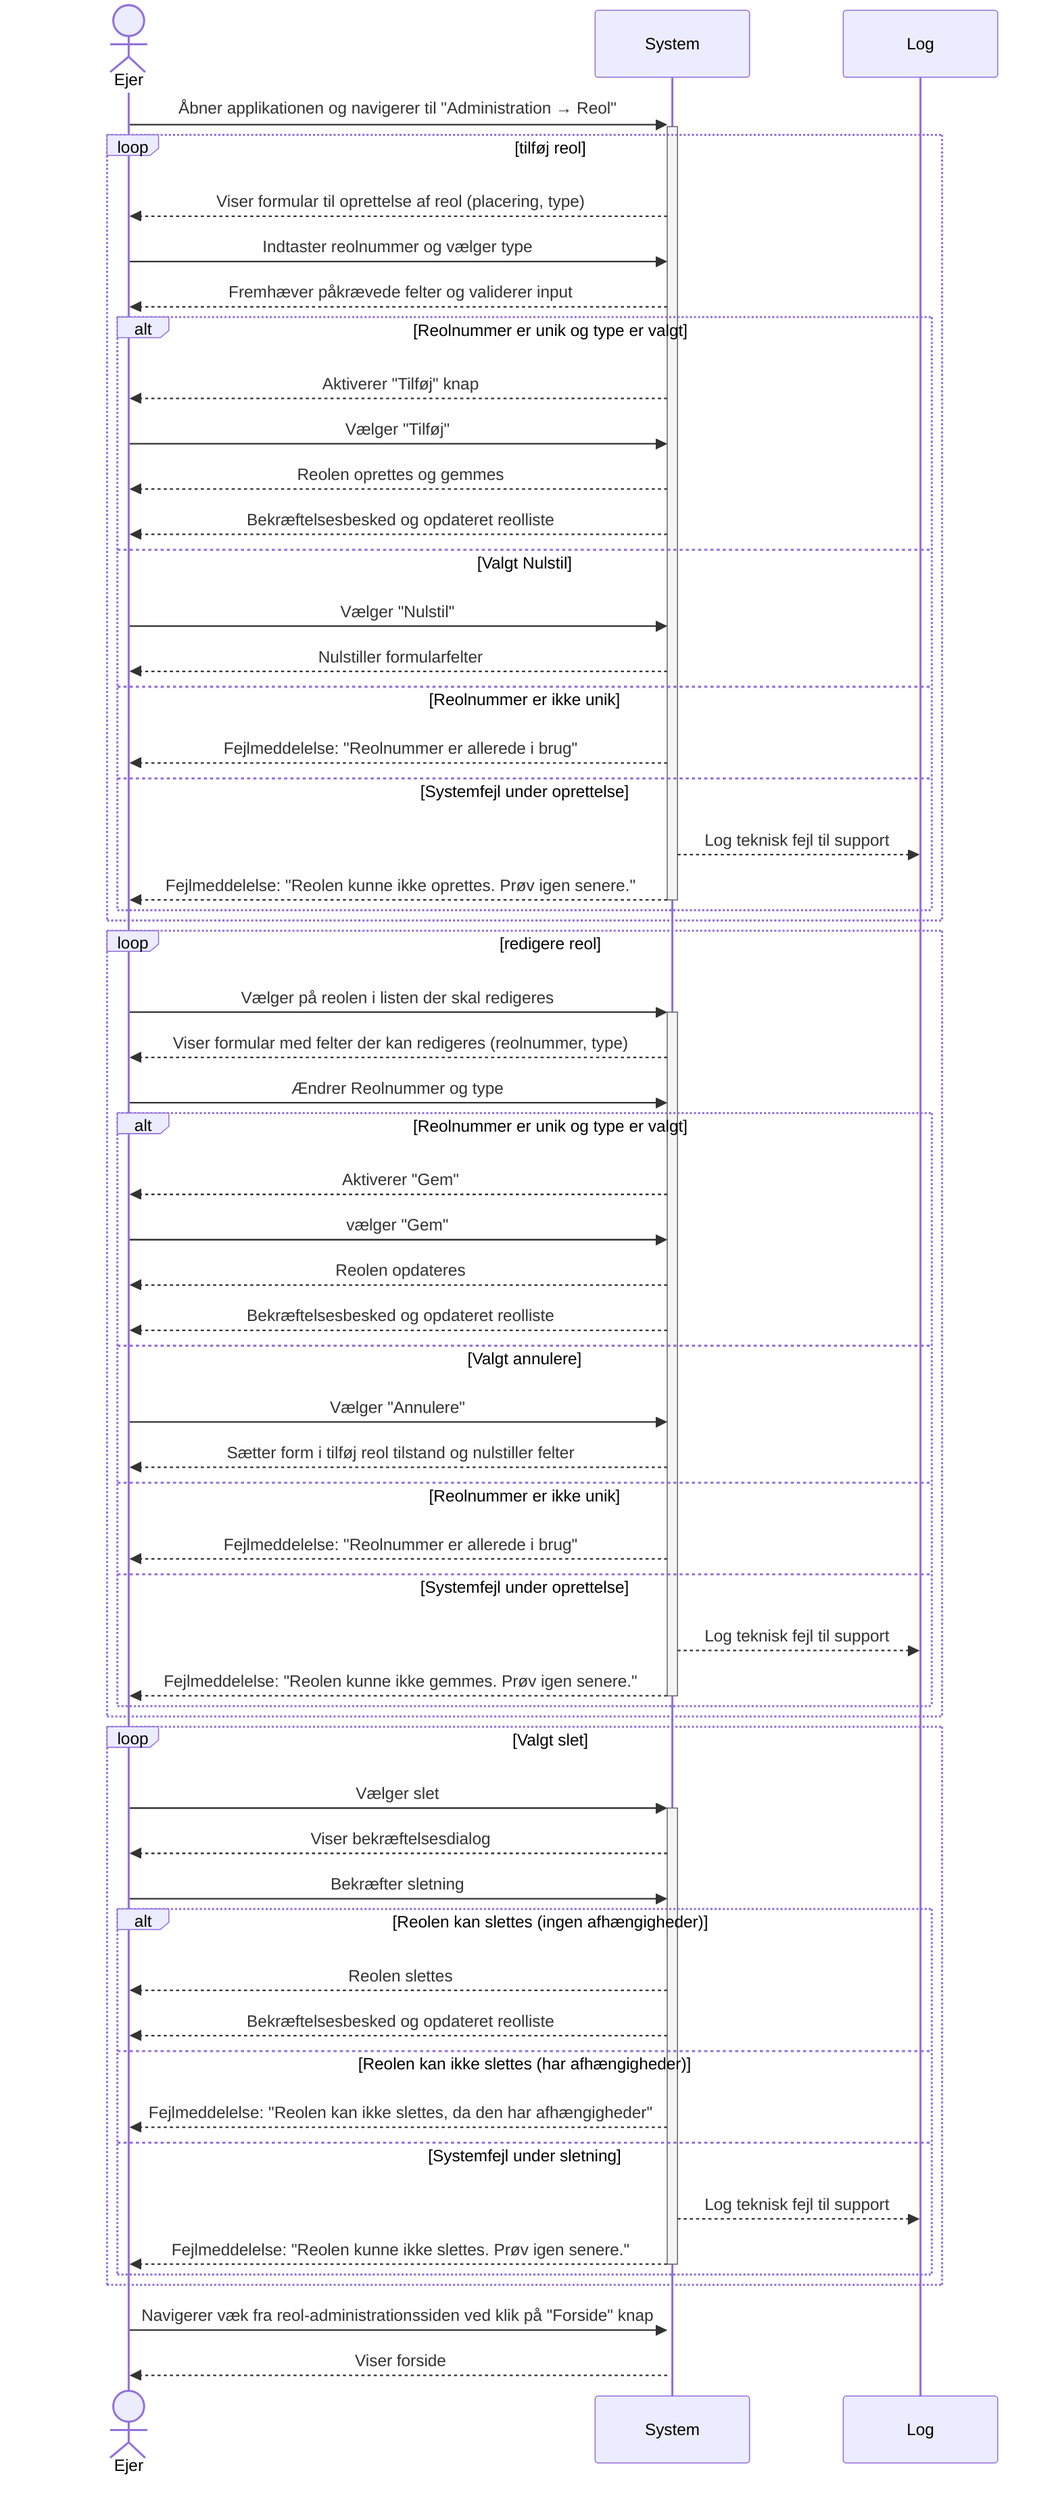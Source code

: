 ﻿sequenceDiagram
    actor Ejer
    participant System
    participant Log

    Ejer->>+System: Åbner applikationen og navigerer til "Administration → Reol"
    
    loop tilføj reol
        System-->>Ejer: Viser formular til oprettelse af reol (placering, type)

        Ejer->>System: Indtaster reolnummer og vælger type
        System-->>Ejer: Fremhæver påkrævede felter og validerer input

        alt Reolnummer er unik og type er valgt
            System-->>Ejer: Aktiverer "Tilføj" knap
            Ejer->>System: Vælger "Tilføj"
            System-->>Ejer: Reolen oprettes og gemmes
            System-->>Ejer: Bekræftelsesbesked og opdateret reolliste
        else Valgt Nulstil
            Ejer->>System: Vælger "Nulstil"
            System-->>Ejer: Nulstiller formularfelter
        else Reolnummer er ikke unik
            System-->>Ejer: Fejlmeddelelse: "Reolnummer er allerede i brug"
        else Systemfejl under oprettelse
            System-->>Log: Log teknisk fejl til support
            System-->>-Ejer: Fejlmeddelelse: "Reolen kunne ikke oprettes. Prøv igen senere."
        end
    end
    loop redigere reol
        Ejer->>+System: Vælger på reolen i listen der skal redigeres
        System-->>Ejer: Viser formular med felter der kan redigeres (reolnummer, type)
        Ejer->>System: Ændrer Reolnummer og type
        alt Reolnummer er unik og type er valgt
            System-->>Ejer: Aktiverer "Gem"
            Ejer->>System: vælger "Gem"
            System-->>Ejer: Reolen opdateres
            System-->>Ejer: Bekræftelsesbesked og opdateret reolliste
        else Valgt annulere
            Ejer->>System: Vælger "Annulere"
            System-->>Ejer: Sætter form i tilføj reol tilstand og nulstiller felter
        else Reolnummer er ikke unik
            System-->>Ejer: Fejlmeddelelse: "Reolnummer er allerede i brug"
        else Systemfejl under oprettelse
            System-->>Log: Log teknisk fejl til support
            System-->>-Ejer: Fejlmeddelelse: "Reolen kunne ikke gemmes. Prøv igen senere."
        end
    end
    loop Valgt slet
        Ejer->>+System: Vælger slet
        System-->>Ejer: Viser bekræftelsesdialog
        Ejer->>System: Bekræfter sletning
        alt Reolen kan slettes (ingen afhængigheder)
            System-->>Ejer: Reolen slettes
            System-->>Ejer: Bekræftelsesbesked og opdateret reolliste
        else Reolen kan ikke slettes (har afhængigheder)
            System-->>Ejer: Fejlmeddelelse: "Reolen kan ikke slettes, da den har afhængigheder"
        else Systemfejl under sletning
            System-->>Log: Log teknisk fejl til support
            System-->>-Ejer: Fejlmeddelelse: "Reolen kunne ikke slettes. Prøv igen senere."
        end
    end
    Ejer->>+System: Navigerer væk fra reol-administrationssiden ved klik på "Forside" knap
    System-->>Ejer: Viser forside